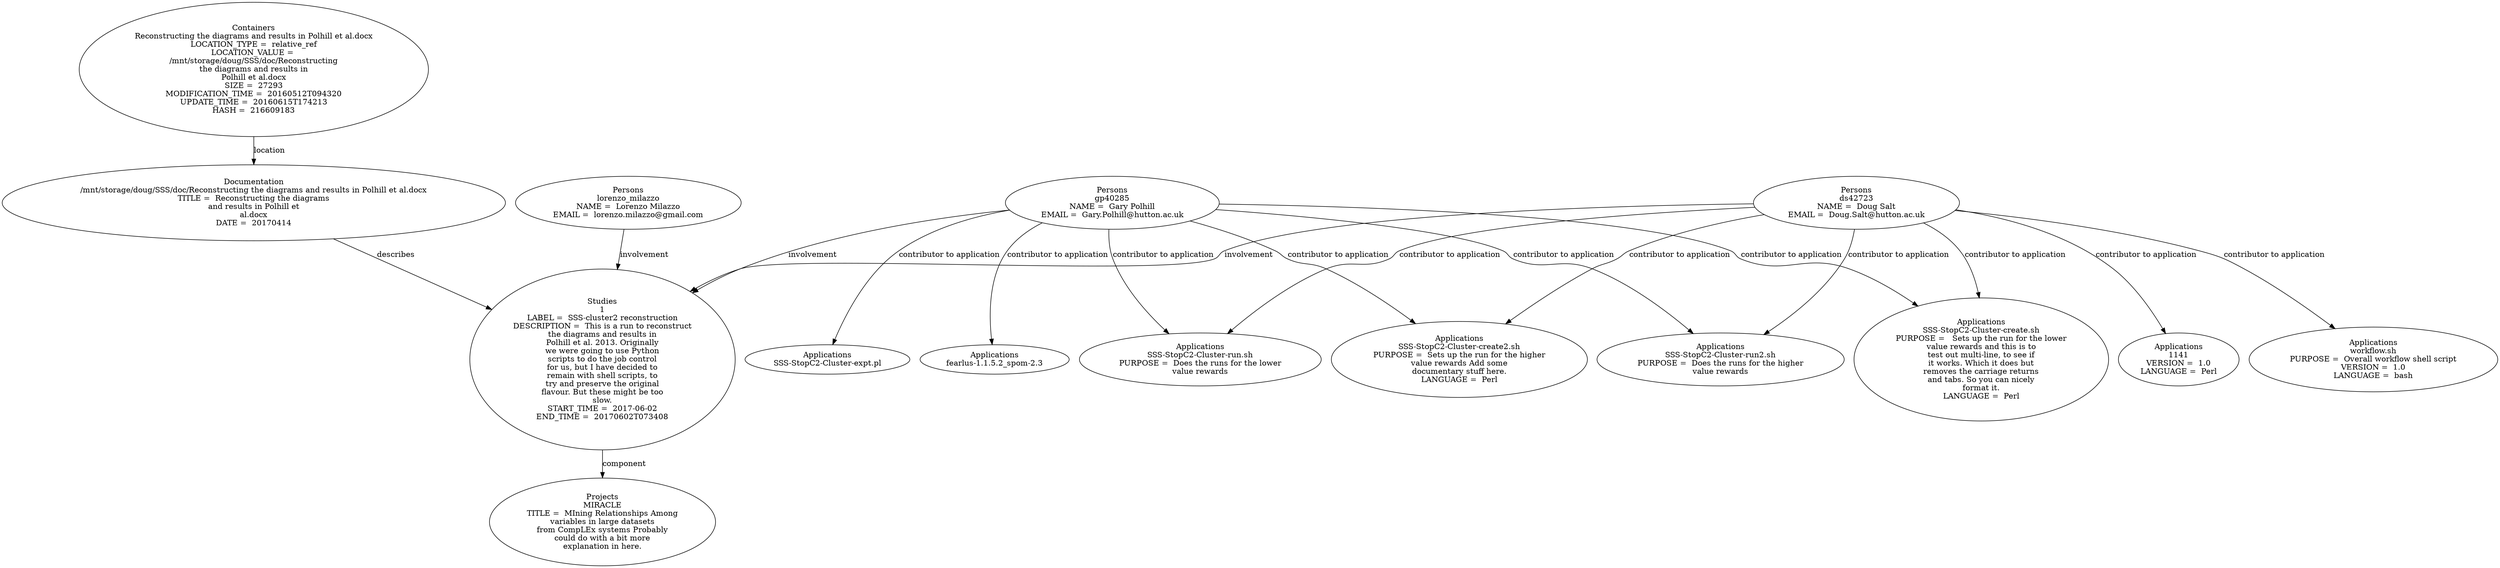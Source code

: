 digraph {
	"Applications.SSS-StopC2-Cluster-create.sh" [label="Applications\nSSS-StopC2-Cluster-create.sh\nPURPOSE =   Sets up the run for the lower\nvalue rewards and this is to\ntest out multi-line, to see if\nit works. Which it does but\nremoves the carriage returns\nand tabs. So you can nicely\nformat it.\nLANGUAGE =  Perl"]
	"Applications.SSS-StopC2-Cluster-create2.sh" [label="Applications\nSSS-StopC2-Cluster-create2.sh\nPURPOSE =  Sets up the run for the higher\nvalue rewards Add some\ndocumentary stuff here.\nLANGUAGE =  Perl"]
	"Documentation./mnt/storage/doug/SSS/doc/Reconstructing the diagrams and results in Polhill et al.docx" [label="Documentation\n/mnt/storage/doug/SSS/doc/Reconstructing the diagrams and results in Polhill et al.docx\nTITLE =  Reconstructing the diagrams\nand results in Polhill et\nal.docx\nDATE =  20170414"]
	"Studies.1" [label="Studies\n1\nLABEL =  SSS-cluster2 reconstruction\nDESCRIPTION =  This is a run to reconstruct\nthe diagrams and results in\nPolhill et al. 2013. Originally\nwe were going to use Python\nscripts to do the job control\nfor us, but I have decided to\nremain with shell scripts, to\ntry and preserve the original\nflavour. But these might be too\nslow.\nSTART_TIME =  2017-06-02\nEND_TIME =  20170602T073408"]
	"Persons.gp40285" [label="Persons\ngp40285\nNAME =  Gary Polhill\nEMAIL =  Gary.Polhill@hutton.ac.uk"]
	"Applications.SSS-StopC2-Cluster-run.sh" [label="Applications\nSSS-StopC2-Cluster-run.sh\nPURPOSE =  Does the runs for the lower\nvalue rewards"]
	"Projects.MIRACLE" [label="Projects\nMIRACLE\nTITLE =  MIning Relationships Among\nvariables in large datasets\nfrom CompLEx systems Probably\ncould do with a bit more\nexplanation in here."]
	"Applications.SSS-StopC2-Cluster-run2.sh" [label="Applications\nSSS-StopC2-Cluster-run2.sh\nPURPOSE =  Does the runs for the higher\nvalue rewards"]
	"Applications.1141" [label="Applications\n1141\nVERSION =  1.0\nLANGUAGE =  Perl"]
	"Containers.Reconstructing the diagrams and results in Polhill et al.docx" [label="Containers\nReconstructing the diagrams and results in Polhill et al.docx\nLOCATION_TYPE =  relative_ref\nLOCATION_VALUE = \n/mnt/storage/doug/SSS/doc/Reconstructing\nthe diagrams and results in\nPolhill et al.docx\nSIZE =  27293\nMODIFICATION_TIME =  20160512T094320\nUPDATE_TIME =  20160615T174213\nHASH =  216609183"]
	"Persons.lorenzo_milazzo" [label="Persons\nlorenzo_milazzo\nNAME =  Lorenzo Milazzo\nEMAIL =  lorenzo.milazzo@gmail.com"]
	"Applications.SSS-StopC2-Cluster-expt.pl" [label="Applications\nSSS-StopC2-Cluster-expt.pl"]
	"Applications.workflow.sh" [label="Applications\nworkflow.sh\nPURPOSE =  Overall workflow shell script\nVERSION =  1.0\nLANGUAGE =  bash"]
	"Applications.fearlus-1.1.5.2_spom-2.3" [label="Applications\nfearlus-1.1.5.2_spom-2.3"]
	"Persons.ds42723" [label="Persons\nds42723\nNAME =  Doug Salt\nEMAIL =  Doug.Salt@hutton.ac.uk"]
		"Persons.gp40285" -> "Applications.fearlus-1.1.5.2_spom-2.3" [label="contributor to application"]
		"Persons.ds42723" -> "Applications.workflow.sh" [label="contributor to application"]
		"Persons.ds42723" -> "Applications.SSS-StopC2-Cluster-create.sh" [label="contributor to application"]
		"Persons.gp40285" -> "Applications.SSS-StopC2-Cluster-create.sh" [label="contributor to application"]
		"Persons.gp40285" -> "Applications.SSS-StopC2-Cluster-run.sh" [label="contributor to application"]
		"Persons.lorenzo_milazzo" -> "Studies.1" [label=involvement]
		"Studies.1" -> "Projects.MIRACLE" [label=component]
		"Persons.ds42723" -> "Applications.SSS-StopC2-Cluster-run2.sh" [label="contributor to application"]
		"Persons.ds42723" -> "Applications.SSS-StopC2-Cluster-run.sh" [label="contributor to application"]
		"Documentation./mnt/storage/doug/SSS/doc/Reconstructing the diagrams and results in Polhill et al.docx" -> "Studies.1" [label=describes]
		"Persons.ds42723" -> "Studies.1" [label=involvement]
		"Persons.gp40285" -> "Applications.SSS-StopC2-Cluster-expt.pl" [label="contributor to application"]
		"Persons.gp40285" -> "Applications.SSS-StopC2-Cluster-run2.sh" [label="contributor to application"]
		"Persons.ds42723" -> "Applications.1141" [label="contributor to application"]
		"Persons.gp40285" -> "Studies.1" [label=involvement]
		"Persons.gp40285" -> "Applications.SSS-StopC2-Cluster-create2.sh" [label="contributor to application"]
		"Persons.ds42723" -> "Applications.SSS-StopC2-Cluster-create2.sh" [label="contributor to application"]
		"Containers.Reconstructing the diagrams and results in Polhill et al.docx" -> "Documentation./mnt/storage/doug/SSS/doc/Reconstructing the diagrams and results in Polhill et al.docx" [label=location]
}